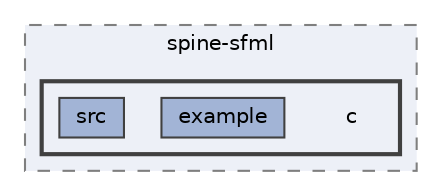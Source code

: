 digraph "external/spine-runtimes/spine-sfml/c"
{
 // LATEX_PDF_SIZE
  bgcolor="transparent";
  edge [fontname=Helvetica,fontsize=10,labelfontname=Helvetica,labelfontsize=10];
  node [fontname=Helvetica,fontsize=10,shape=box,height=0.2,width=0.4];
  compound=true
  subgraph clusterdir_d4cc8ffe4798e39f5f4424084ac23f89 {
    graph [ bgcolor="#edf0f7", pencolor="grey50", label="spine-sfml", fontname=Helvetica,fontsize=10 style="filled,dashed", URL="dir_d4cc8ffe4798e39f5f4424084ac23f89.html",tooltip=""]
  subgraph clusterdir_52cf4c3434f81ef046bbce6233898e1c {
    graph [ bgcolor="#edf0f7", pencolor="grey25", label="", fontname=Helvetica,fontsize=10 style="filled,bold", URL="dir_52cf4c3434f81ef046bbce6233898e1c.html",tooltip=""]
    dir_52cf4c3434f81ef046bbce6233898e1c [shape=plaintext, label="c"];
  dir_9e60a5c0f864974dc767c5e8f06c1b95 [label="example", fillcolor="#a2b4d6", color="grey25", style="filled", URL="dir_9e60a5c0f864974dc767c5e8f06c1b95.html",tooltip=""];
  dir_745cf57f023d9c457da01bc365f40b2a [label="src", fillcolor="#a2b4d6", color="grey25", style="filled", URL="dir_745cf57f023d9c457da01bc365f40b2a.html",tooltip=""];
  }
  }
}
